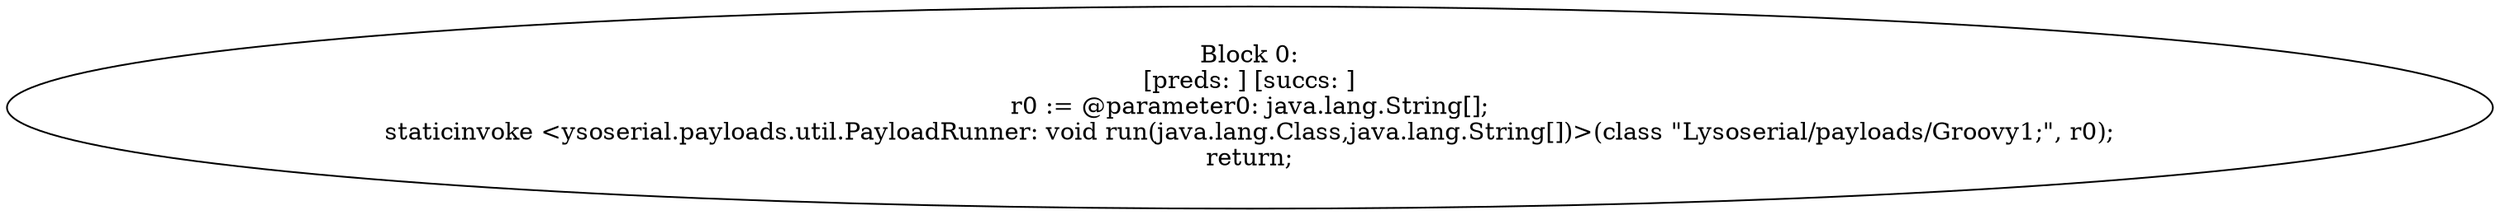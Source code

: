 digraph "unitGraph" {
    "Block 0:
[preds: ] [succs: ]
r0 := @parameter0: java.lang.String[];
staticinvoke <ysoserial.payloads.util.PayloadRunner: void run(java.lang.Class,java.lang.String[])>(class \"Lysoserial/payloads/Groovy1;\", r0);
return;
"
}

